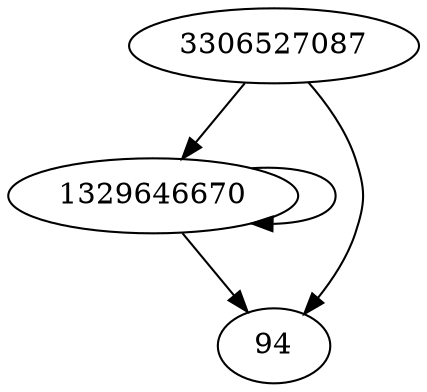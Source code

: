 digraph  {
1329646670;
94;
3306527087;
1329646670 -> 94;
1329646670 -> 1329646670;
3306527087 -> 1329646670;
3306527087 -> 94;
}
